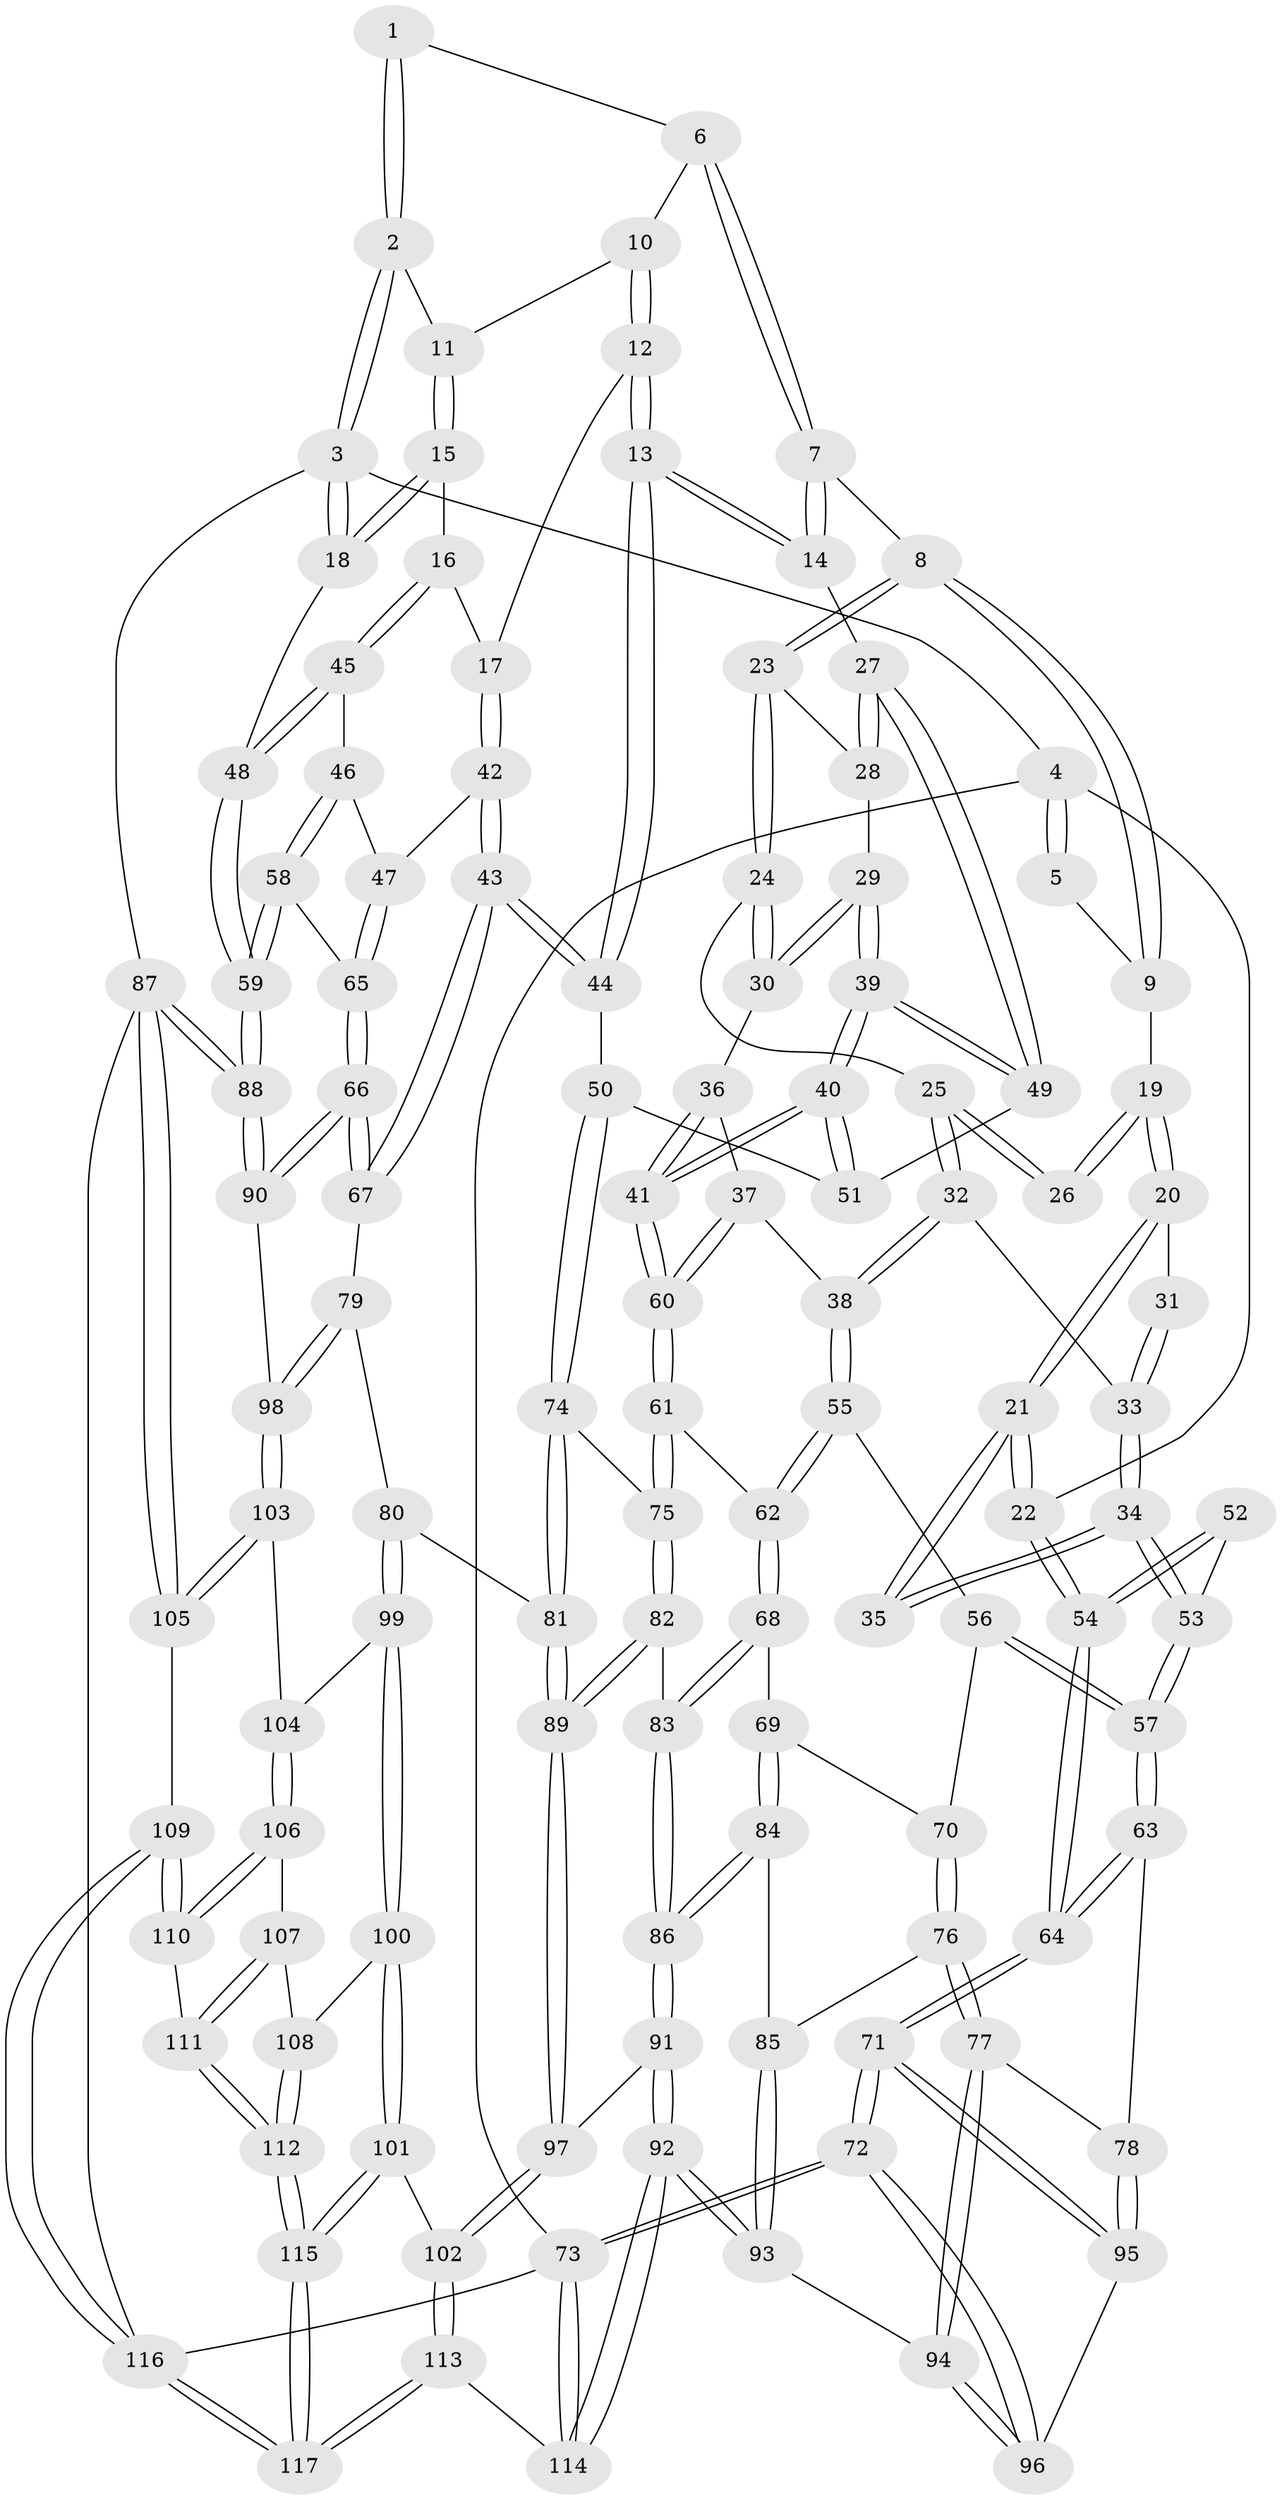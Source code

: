 // coarse degree distribution, {3: 0.2, 2: 0.08571428571428572, 4: 0.22857142857142856, 6: 0.14285714285714285, 7: 0.11428571428571428, 5: 0.2, 8: 0.02857142857142857}
// Generated by graph-tools (version 1.1) at 2025/06/03/04/25 22:06:08]
// undirected, 117 vertices, 289 edges
graph export_dot {
graph [start="1"]
  node [color=gray90,style=filled];
  1 [pos="+0.4616831772204782+0"];
  2 [pos="+0.9337064285153209+0"];
  3 [pos="+1+0"];
  4 [pos="+0+0"];
  5 [pos="+0.15222128463818346+0"];
  6 [pos="+0.46462514708581065+0"];
  7 [pos="+0.46379411997730235+0"];
  8 [pos="+0.3530811351875819+0.07165388974064589"];
  9 [pos="+0.27949930774136533+0.07666643164928616"];
  10 [pos="+0.6738821941182248+0.049862207432877254"];
  11 [pos="+0.8607160315675905+0"];
  12 [pos="+0.6213083619752059+0.16078133292268482"];
  13 [pos="+0.5827015169858628+0.1734056058860342"];
  14 [pos="+0.5652296663148418+0.16942229671183046"];
  15 [pos="+0.8314073503218775+0.11848416877625598"];
  16 [pos="+0.8193610496623571+0.1729477252247961"];
  17 [pos="+0.8155808710750898+0.17438455132404257"];
  18 [pos="+1+0.09423039637787307"];
  19 [pos="+0.27735097951087984+0.07799193407767267"];
  20 [pos="+0.0147149847546686+0.0410920388972712"];
  21 [pos="+0+0"];
  22 [pos="+0+0"];
  23 [pos="+0.37143788118445004+0.15174452561599863"];
  24 [pos="+0.2816054119525887+0.21090679875618168"];
  25 [pos="+0.2601769616766278+0.202447123060126"];
  26 [pos="+0.24240112250935586+0.18082769634134582"];
  27 [pos="+0.5640541188003613+0.17013188251189815"];
  28 [pos="+0.4134458118126555+0.17414030440966238"];
  29 [pos="+0.3889103874571952+0.2681426111150691"];
  30 [pos="+0.293863194677106+0.2395618430985919"];
  31 [pos="+0.1045869538570022+0.12687393560016821"];
  32 [pos="+0.17482514951560854+0.28946523613658875"];
  33 [pos="+0.15232485208706317+0.2912263819467129"];
  34 [pos="+0.13076261476086418+0.31322320016377514"];
  35 [pos="+0.012851667494755246+0.20334199483178492"];
  36 [pos="+0.292813621666375+0.256624721131258"];
  37 [pos="+0.2706149534230587+0.33415556627817955"];
  38 [pos="+0.25457769772168637+0.3408577935344899"];
  39 [pos="+0.4297140976396933+0.3586000164700794"];
  40 [pos="+0.4267380775884876+0.37292180839150874"];
  41 [pos="+0.4229751336643092+0.37809814037918266"];
  42 [pos="+0.725791453942303+0.34905882599750704"];
  43 [pos="+0.681207185046162+0.381606886826336"];
  44 [pos="+0.6697466356320779+0.3772447402029872"];
  45 [pos="+0.8697906917153874+0.21117134749029354"];
  46 [pos="+0.8717129798839279+0.32639174976936175"];
  47 [pos="+0.8620259001479678+0.36086185088755834"];
  48 [pos="+1+0.25128784671100335"];
  49 [pos="+0.5306583224546768+0.2273723044076699"];
  50 [pos="+0.622095349571403+0.39348198699344067"];
  51 [pos="+0.5601937311295793+0.37684851349067233"];
  52 [pos="+0.05647022688721199+0.3018364452755321"];
  53 [pos="+0.11630997335196519+0.338001391553272"];
  54 [pos="+0+0.38502509613194746"];
  55 [pos="+0.23066474062351475+0.39276107873654303"];
  56 [pos="+0.22772352102229126+0.3956942361261829"];
  57 [pos="+0.10209947877915479+0.4116633657760389"];
  58 [pos="+1+0.3545788972881588"];
  59 [pos="+1+0.35207978030526593"];
  60 [pos="+0.41221267386302984+0.39674895496581325"];
  61 [pos="+0.4107260377049486+0.4087831881178754"];
  62 [pos="+0.35942628303718255+0.4458251494626558"];
  63 [pos="+0.06057782296725908+0.46629834282513694"];
  64 [pos="+0+0.44679852203031273"];
  65 [pos="+0.8994343686075373+0.4626758584418101"];
  66 [pos="+0.8565844395986321+0.5243858100343024"];
  67 [pos="+0.6929001468178309+0.4054865781319556"];
  68 [pos="+0.3486383301561192+0.45801139317123585"];
  69 [pos="+0.32565169913203157+0.4747630949095014"];
  70 [pos="+0.24288681609385118+0.4573870218721649"];
  71 [pos="+0+0.7066514750614805"];
  72 [pos="+0+1"];
  73 [pos="+0+1"];
  74 [pos="+0.5320530692340294+0.5168186871427791"];
  75 [pos="+0.48387607923740783+0.5123532076720514"];
  76 [pos="+0.17370098923094265+0.5379046624077163"];
  77 [pos="+0.16220509310650394+0.5391838169687503"];
  78 [pos="+0.10701125810225603+0.5203859801439829"];
  79 [pos="+0.6493990667020259+0.5720510815032188"];
  80 [pos="+0.6343776788926458+0.5819855645746289"];
  81 [pos="+0.5720307573295511+0.5502452570215817"];
  82 [pos="+0.44777695828603065+0.5752252101292171"];
  83 [pos="+0.3780757735425289+0.5753425993737774"];
  84 [pos="+0.2847195467093122+0.5567575091618464"];
  85 [pos="+0.25381130205344404+0.5598539980288463"];
  86 [pos="+0.32748462596020395+0.5968602726288904"];
  87 [pos="+1+0.7512395695770582"];
  88 [pos="+1+0.6205984574046658"];
  89 [pos="+0.46277264751453295+0.7336067029126216"];
  90 [pos="+0.856121619373071+0.5317343277228029"];
  91 [pos="+0.333820293115163+0.7617097381667556"];
  92 [pos="+0.28554576837190276+0.781563139248205"];
  93 [pos="+0.23347876169838658+0.7737631090668973"];
  94 [pos="+0.21405692329112905+0.7738949952696859"];
  95 [pos="+0.07160841810913347+0.6531311479224875"];
  96 [pos="+0.16828833369782867+0.7875121592148359"];
  97 [pos="+0.4618494549262086+0.7610687411731448"];
  98 [pos="+0.8428097914186807+0.5757948997264988"];
  99 [pos="+0.6334087021737921+0.6003688893065131"];
  100 [pos="+0.6091469113344569+0.7786992866310675"];
  101 [pos="+0.573849137633244+0.7960408079140746"];
  102 [pos="+0.5298690090136889+0.8005312843639413"];
  103 [pos="+0.8561897446026151+0.6609202954803799"];
  104 [pos="+0.8188300793358758+0.6945488154032214"];
  105 [pos="+1+0.7636771031992583"];
  106 [pos="+0.7799541327338712+0.7341312491298555"];
  107 [pos="+0.7082654937453471+0.7804729080198072"];
  108 [pos="+0.6954866256259961+0.7837324511627018"];
  109 [pos="+0.9228370208136667+0.8824118684698831"];
  110 [pos="+0.9022254068861416+0.8835880534318663"];
  111 [pos="+0.8439140804094972+0.9043636202362383"];
  112 [pos="+0.7664052218046321+1"];
  113 [pos="+0.4092297522746747+1"];
  114 [pos="+0.34670995453334974+1"];
  115 [pos="+0.7312041775701585+1"];
  116 [pos="+1+1"];
  117 [pos="+0.7315446451121107+1"];
  1 -- 2;
  1 -- 2;
  1 -- 6;
  2 -- 3;
  2 -- 3;
  2 -- 11;
  3 -- 4;
  3 -- 18;
  3 -- 18;
  3 -- 87;
  4 -- 5;
  4 -- 5;
  4 -- 22;
  4 -- 73;
  5 -- 9;
  6 -- 7;
  6 -- 7;
  6 -- 10;
  7 -- 8;
  7 -- 14;
  7 -- 14;
  8 -- 9;
  8 -- 9;
  8 -- 23;
  8 -- 23;
  9 -- 19;
  10 -- 11;
  10 -- 12;
  10 -- 12;
  11 -- 15;
  11 -- 15;
  12 -- 13;
  12 -- 13;
  12 -- 17;
  13 -- 14;
  13 -- 14;
  13 -- 44;
  13 -- 44;
  14 -- 27;
  15 -- 16;
  15 -- 18;
  15 -- 18;
  16 -- 17;
  16 -- 45;
  16 -- 45;
  17 -- 42;
  17 -- 42;
  18 -- 48;
  19 -- 20;
  19 -- 20;
  19 -- 26;
  19 -- 26;
  20 -- 21;
  20 -- 21;
  20 -- 31;
  21 -- 22;
  21 -- 22;
  21 -- 35;
  21 -- 35;
  22 -- 54;
  22 -- 54;
  23 -- 24;
  23 -- 24;
  23 -- 28;
  24 -- 25;
  24 -- 30;
  24 -- 30;
  25 -- 26;
  25 -- 26;
  25 -- 32;
  25 -- 32;
  27 -- 28;
  27 -- 28;
  27 -- 49;
  27 -- 49;
  28 -- 29;
  29 -- 30;
  29 -- 30;
  29 -- 39;
  29 -- 39;
  30 -- 36;
  31 -- 33;
  31 -- 33;
  32 -- 33;
  32 -- 38;
  32 -- 38;
  33 -- 34;
  33 -- 34;
  34 -- 35;
  34 -- 35;
  34 -- 53;
  34 -- 53;
  36 -- 37;
  36 -- 41;
  36 -- 41;
  37 -- 38;
  37 -- 60;
  37 -- 60;
  38 -- 55;
  38 -- 55;
  39 -- 40;
  39 -- 40;
  39 -- 49;
  39 -- 49;
  40 -- 41;
  40 -- 41;
  40 -- 51;
  40 -- 51;
  41 -- 60;
  41 -- 60;
  42 -- 43;
  42 -- 43;
  42 -- 47;
  43 -- 44;
  43 -- 44;
  43 -- 67;
  43 -- 67;
  44 -- 50;
  45 -- 46;
  45 -- 48;
  45 -- 48;
  46 -- 47;
  46 -- 58;
  46 -- 58;
  47 -- 65;
  47 -- 65;
  48 -- 59;
  48 -- 59;
  49 -- 51;
  50 -- 51;
  50 -- 74;
  50 -- 74;
  52 -- 53;
  52 -- 54;
  52 -- 54;
  53 -- 57;
  53 -- 57;
  54 -- 64;
  54 -- 64;
  55 -- 56;
  55 -- 62;
  55 -- 62;
  56 -- 57;
  56 -- 57;
  56 -- 70;
  57 -- 63;
  57 -- 63;
  58 -- 59;
  58 -- 59;
  58 -- 65;
  59 -- 88;
  59 -- 88;
  60 -- 61;
  60 -- 61;
  61 -- 62;
  61 -- 75;
  61 -- 75;
  62 -- 68;
  62 -- 68;
  63 -- 64;
  63 -- 64;
  63 -- 78;
  64 -- 71;
  64 -- 71;
  65 -- 66;
  65 -- 66;
  66 -- 67;
  66 -- 67;
  66 -- 90;
  66 -- 90;
  67 -- 79;
  68 -- 69;
  68 -- 83;
  68 -- 83;
  69 -- 70;
  69 -- 84;
  69 -- 84;
  70 -- 76;
  70 -- 76;
  71 -- 72;
  71 -- 72;
  71 -- 95;
  71 -- 95;
  72 -- 73;
  72 -- 73;
  72 -- 96;
  72 -- 96;
  73 -- 114;
  73 -- 114;
  73 -- 116;
  74 -- 75;
  74 -- 81;
  74 -- 81;
  75 -- 82;
  75 -- 82;
  76 -- 77;
  76 -- 77;
  76 -- 85;
  77 -- 78;
  77 -- 94;
  77 -- 94;
  78 -- 95;
  78 -- 95;
  79 -- 80;
  79 -- 98;
  79 -- 98;
  80 -- 81;
  80 -- 99;
  80 -- 99;
  81 -- 89;
  81 -- 89;
  82 -- 83;
  82 -- 89;
  82 -- 89;
  83 -- 86;
  83 -- 86;
  84 -- 85;
  84 -- 86;
  84 -- 86;
  85 -- 93;
  85 -- 93;
  86 -- 91;
  86 -- 91;
  87 -- 88;
  87 -- 88;
  87 -- 105;
  87 -- 105;
  87 -- 116;
  88 -- 90;
  88 -- 90;
  89 -- 97;
  89 -- 97;
  90 -- 98;
  91 -- 92;
  91 -- 92;
  91 -- 97;
  92 -- 93;
  92 -- 93;
  92 -- 114;
  92 -- 114;
  93 -- 94;
  94 -- 96;
  94 -- 96;
  95 -- 96;
  97 -- 102;
  97 -- 102;
  98 -- 103;
  98 -- 103;
  99 -- 100;
  99 -- 100;
  99 -- 104;
  100 -- 101;
  100 -- 101;
  100 -- 108;
  101 -- 102;
  101 -- 115;
  101 -- 115;
  102 -- 113;
  102 -- 113;
  103 -- 104;
  103 -- 105;
  103 -- 105;
  104 -- 106;
  104 -- 106;
  105 -- 109;
  106 -- 107;
  106 -- 110;
  106 -- 110;
  107 -- 108;
  107 -- 111;
  107 -- 111;
  108 -- 112;
  108 -- 112;
  109 -- 110;
  109 -- 110;
  109 -- 116;
  109 -- 116;
  110 -- 111;
  111 -- 112;
  111 -- 112;
  112 -- 115;
  112 -- 115;
  113 -- 114;
  113 -- 117;
  113 -- 117;
  115 -- 117;
  115 -- 117;
  116 -- 117;
  116 -- 117;
}

